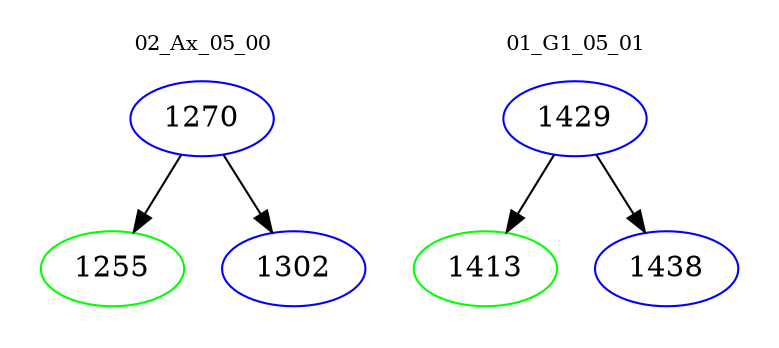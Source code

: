 digraph{
subgraph cluster_0 {
color = white
label = "02_Ax_05_00";
fontsize=10;
T0_1270 [label="1270", color="blue"]
T0_1270 -> T0_1255 [color="black"]
T0_1255 [label="1255", color="green"]
T0_1270 -> T0_1302 [color="black"]
T0_1302 [label="1302", color="blue"]
}
subgraph cluster_1 {
color = white
label = "01_G1_05_01";
fontsize=10;
T1_1429 [label="1429", color="blue"]
T1_1429 -> T1_1413 [color="black"]
T1_1413 [label="1413", color="green"]
T1_1429 -> T1_1438 [color="black"]
T1_1438 [label="1438", color="blue"]
}
}
